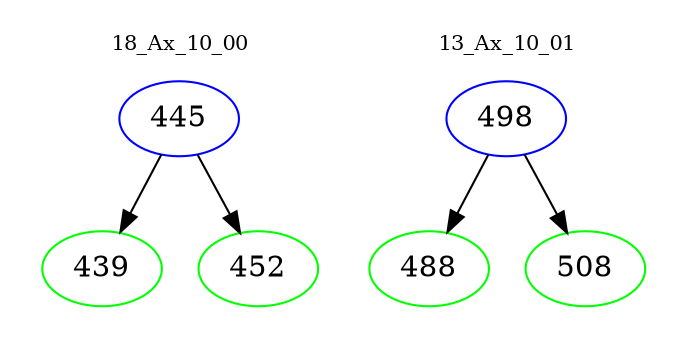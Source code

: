 digraph{
subgraph cluster_0 {
color = white
label = "18_Ax_10_00";
fontsize=10;
T0_445 [label="445", color="blue"]
T0_445 -> T0_439 [color="black"]
T0_439 [label="439", color="green"]
T0_445 -> T0_452 [color="black"]
T0_452 [label="452", color="green"]
}
subgraph cluster_1 {
color = white
label = "13_Ax_10_01";
fontsize=10;
T1_498 [label="498", color="blue"]
T1_498 -> T1_488 [color="black"]
T1_488 [label="488", color="green"]
T1_498 -> T1_508 [color="black"]
T1_508 [label="508", color="green"]
}
}
